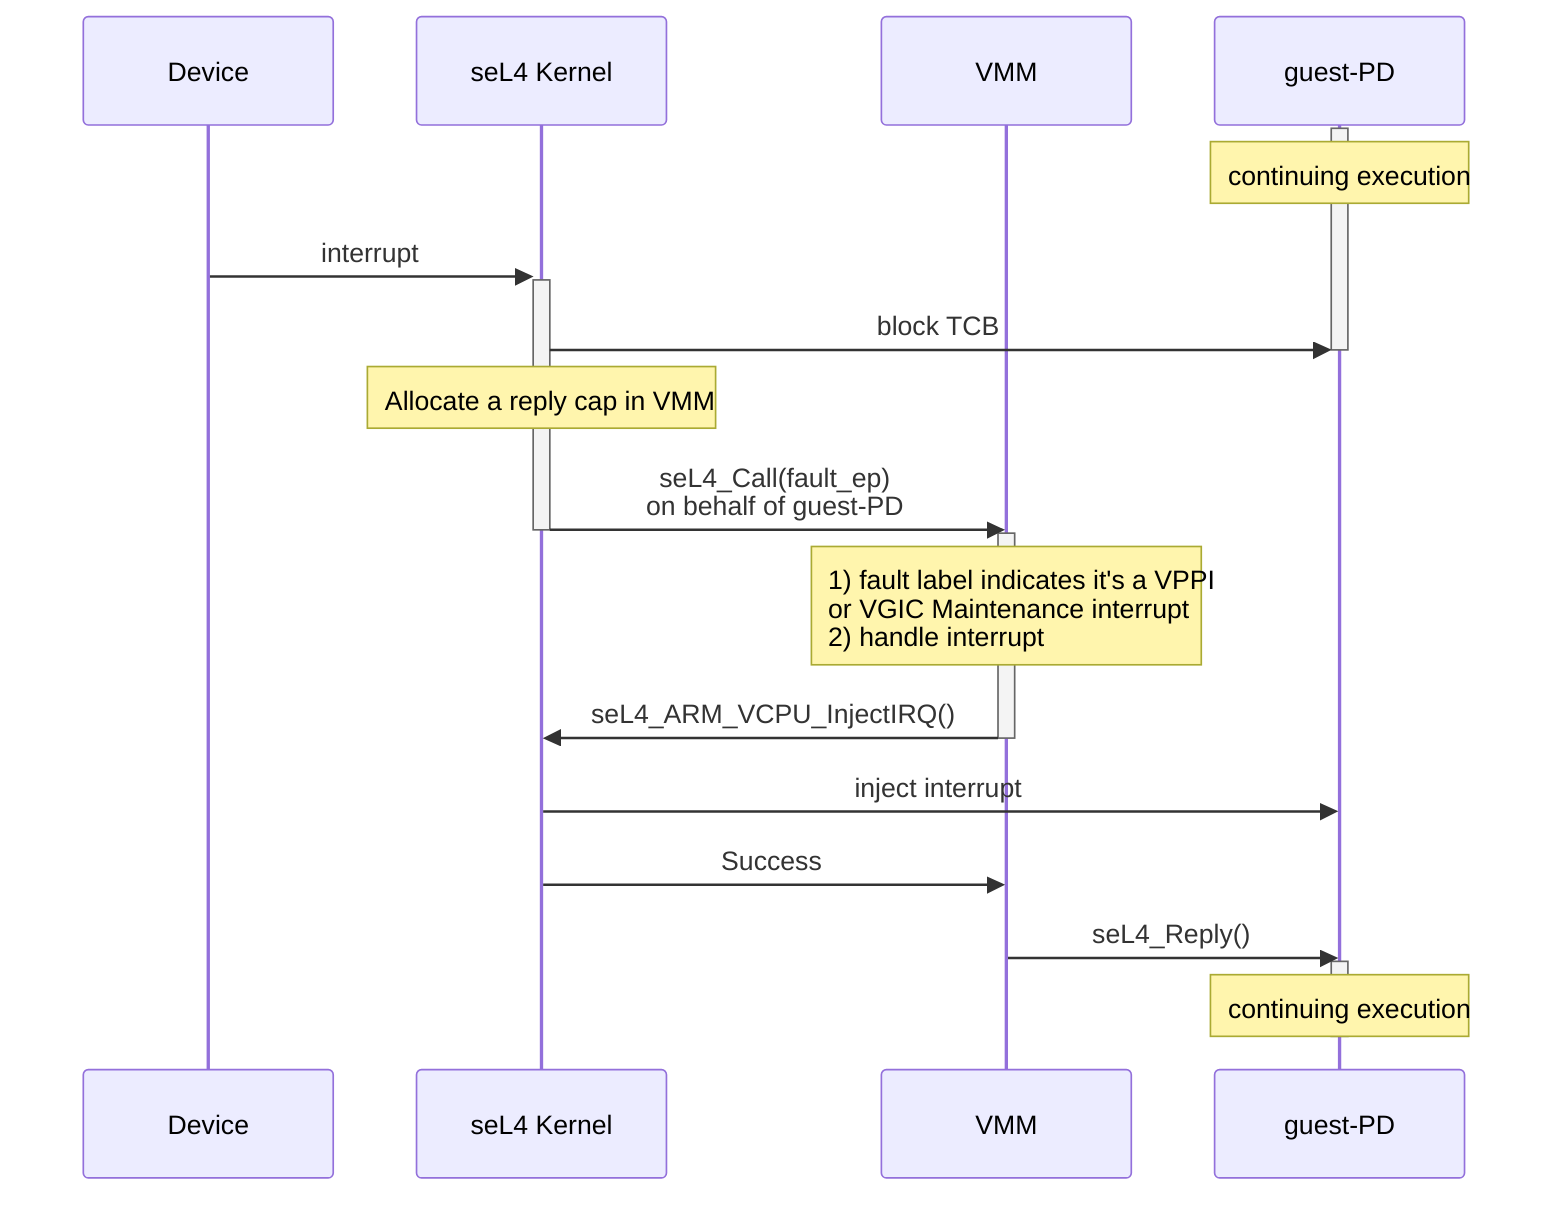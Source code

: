 ---
config:
  noteAlign: "left"
---
sequenceDiagram
    participant D as Device
    participant K as seL4 Kernel
    participant VMM
    participant G as guest-PD
    
    activate G
    note over G: continuing execution
    D->>+K: interrupt
    K->>G: block TCB
    deactivate G
    note over K: Allocate a reply cap in VMM
    K->>-VMM: seL4_Call(fault_ep) <br/> on behalf of guest-PD
    activate VMM
    note over VMM: 1) fault label indicates it's a VPPI <br/> or VGIC Maintenance interrupt <br/> 2) handle interrupt
    VMM->>K: seL4_ARM_VCPU_InjectIRQ()
    deactivate VMM 
    K->>G: inject interrupt
    K->>VMM: Success
    VMM->>G: seL4_Reply()
    activate G
    note over G: continuing execution
    deactivate G